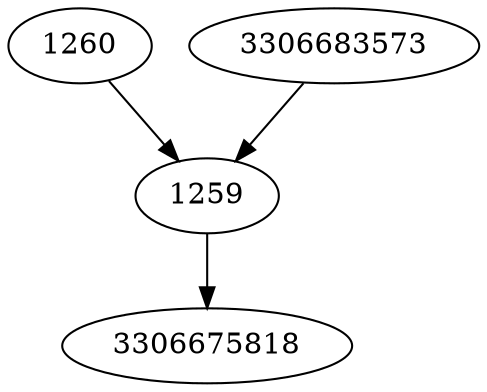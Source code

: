 strict digraph  {
3306675818;
1259;
1260;
3306683573;
1259 -> 3306675818;
1260 -> 1259;
3306683573 -> 1259;
}
